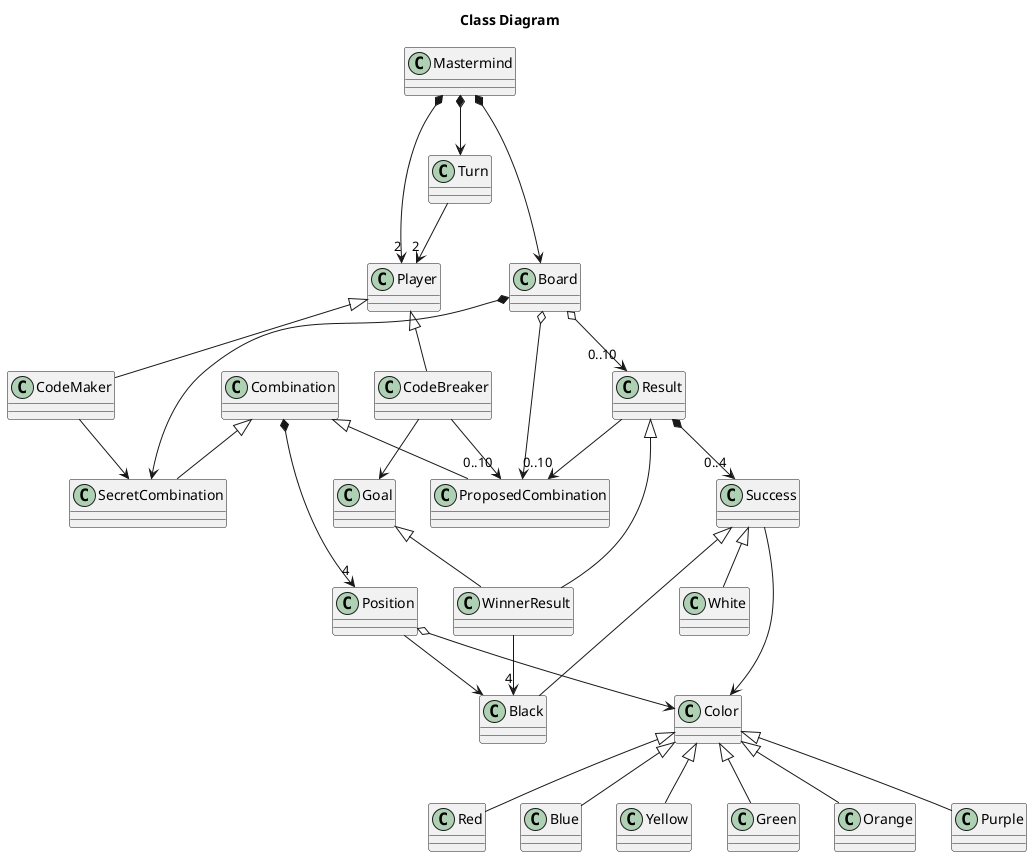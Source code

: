 @startuml
title Class Diagram

Player <|-down- CodeMaker
Player <|-down- CodeBreaker

Goal <|-down- WinnerResult
Result <|-down- WinnerResult

Combination <|-down- SecretCombination
Combination <|-down- ProposedCombination

Success <|-down- Black
Success <|-down- White

Color <|-down- Red
Color <|-down- Blue
Color <|-down- Yellow
Color <|-down- Green
Color <|-down- Orange
Color <|-down- Purple

Mastermind *-down-> Board
Mastermind *-down-> Turn
Mastermind *-down->"2" Player
Turn -down->"2" Player
Board *-down-> SecretCombination
Board o-down->"0..10" Result
Board o-down-> ProposedCombination
Result -down->"0..10" ProposedCombination
CodeMaker -down-> SecretCombination
CodeBreaker -down->"0..10" ProposedCombination
Result *-down->"0..4" Success
CodeBreaker -down-> Goal
WinnerResult -down->"4" Black
Position -down-> Black
Combination *-down->"4" Position
Success --down-> Color
Position o-down-> Color


@enduml